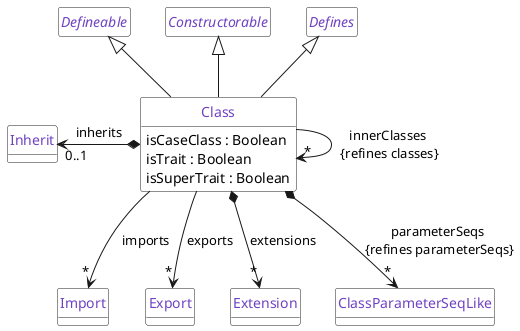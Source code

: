 @startuml Class

abstract class Defineable
abstract class Constructorable 
abstract class Defines 

class Class extends Defineable, Constructorable, Defines {
    isCaseClass : Boolean 
    isTrait : Boolean 
    isSuperTrait : Boolean 
}

Class --> "*" Class : innerClasses\n {refines classes}
Class --> "*" Import : imports
Class --> "*" Export : exports 
Class *--left> "0..1  " Inherit : inherits
Class *--> "*" Extension : "extensions"
Class *--> "*" ClassParameterSeqLike : parameterSeqs \n{refines parameterSeqs}

hide class circle
hide class methods
hide Defineable members
hide Constructorable members 
hide Defines members 

skinparam defaultFontName Source Code Pro

skinparam ClassStereotypeFontColor #1b1f23

skinparam class {
    BackgroundColor White
    BorderColor #1b1f23
    ArrowColor #1b1f23
    FontColor #6f42c1
}

skinparam note {
    BackgroundColor White
    BorderColor #1b1f23
    ArrowColor #1b1f23
    FontColor #d73a49
}

skinparam stereotype {
    FontColor #d73a49
}

hide circle
@enduml